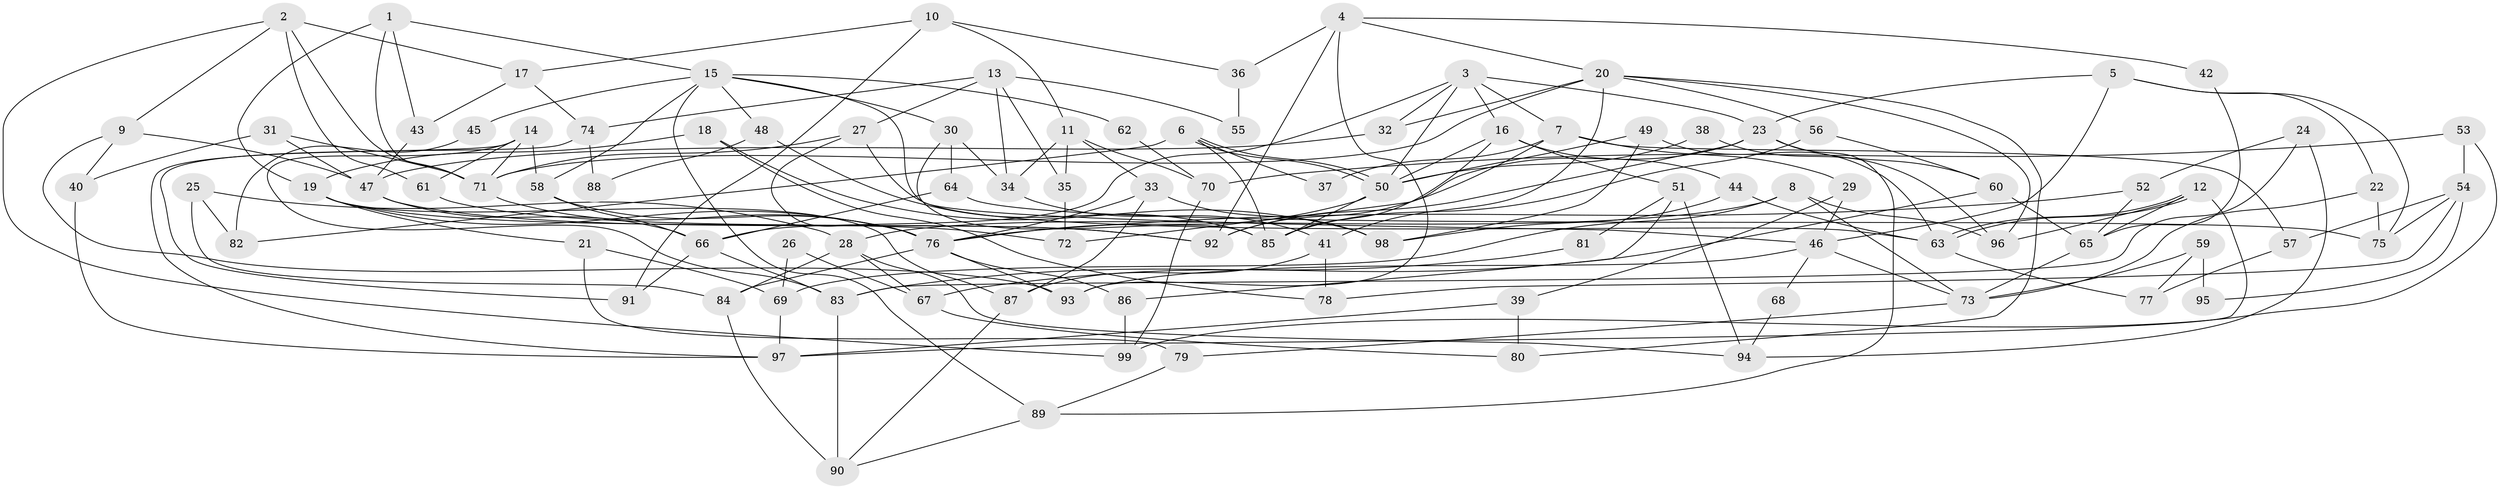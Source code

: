 // Generated by graph-tools (version 1.1) at 2025/14/03/09/25 04:14:55]
// undirected, 99 vertices, 198 edges
graph export_dot {
graph [start="1"]
  node [color=gray90,style=filled];
  1;
  2;
  3;
  4;
  5;
  6;
  7;
  8;
  9;
  10;
  11;
  12;
  13;
  14;
  15;
  16;
  17;
  18;
  19;
  20;
  21;
  22;
  23;
  24;
  25;
  26;
  27;
  28;
  29;
  30;
  31;
  32;
  33;
  34;
  35;
  36;
  37;
  38;
  39;
  40;
  41;
  42;
  43;
  44;
  45;
  46;
  47;
  48;
  49;
  50;
  51;
  52;
  53;
  54;
  55;
  56;
  57;
  58;
  59;
  60;
  61;
  62;
  63;
  64;
  65;
  66;
  67;
  68;
  69;
  70;
  71;
  72;
  73;
  74;
  75;
  76;
  77;
  78;
  79;
  80;
  81;
  82;
  83;
  84;
  85;
  86;
  87;
  88;
  89;
  90;
  91;
  92;
  93;
  94;
  95;
  96;
  97;
  98;
  99;
  1 -- 71;
  1 -- 19;
  1 -- 15;
  1 -- 43;
  2 -- 9;
  2 -- 71;
  2 -- 17;
  2 -- 61;
  2 -- 99;
  3 -- 66;
  3 -- 50;
  3 -- 7;
  3 -- 16;
  3 -- 23;
  3 -- 32;
  4 -- 20;
  4 -- 93;
  4 -- 36;
  4 -- 42;
  4 -- 92;
  5 -- 46;
  5 -- 22;
  5 -- 23;
  5 -- 75;
  6 -- 50;
  6 -- 50;
  6 -- 85;
  6 -- 37;
  6 -- 82;
  7 -- 92;
  7 -- 29;
  7 -- 37;
  7 -- 57;
  8 -- 96;
  8 -- 69;
  8 -- 28;
  8 -- 73;
  9 -- 47;
  9 -- 93;
  9 -- 40;
  10 -- 17;
  10 -- 91;
  10 -- 11;
  10 -- 36;
  11 -- 34;
  11 -- 33;
  11 -- 35;
  11 -- 70;
  12 -- 63;
  12 -- 63;
  12 -- 97;
  12 -- 65;
  12 -- 96;
  13 -- 35;
  13 -- 34;
  13 -- 27;
  13 -- 55;
  13 -- 74;
  14 -- 61;
  14 -- 58;
  14 -- 71;
  14 -- 83;
  14 -- 97;
  15 -- 58;
  15 -- 30;
  15 -- 45;
  15 -- 46;
  15 -- 48;
  15 -- 62;
  15 -- 89;
  16 -- 50;
  16 -- 44;
  16 -- 51;
  16 -- 85;
  17 -- 43;
  17 -- 74;
  18 -- 98;
  18 -- 19;
  18 -- 78;
  19 -- 87;
  19 -- 76;
  19 -- 21;
  19 -- 72;
  20 -- 32;
  20 -- 71;
  20 -- 41;
  20 -- 56;
  20 -- 80;
  20 -- 96;
  21 -- 79;
  21 -- 69;
  22 -- 73;
  22 -- 75;
  23 -- 60;
  23 -- 72;
  23 -- 89;
  23 -- 92;
  24 -- 52;
  24 -- 83;
  24 -- 94;
  25 -- 84;
  25 -- 28;
  25 -- 82;
  26 -- 69;
  26 -- 67;
  27 -- 76;
  27 -- 63;
  27 -- 71;
  28 -- 84;
  28 -- 67;
  28 -- 94;
  29 -- 46;
  29 -- 39;
  30 -- 85;
  30 -- 34;
  30 -- 64;
  31 -- 71;
  31 -- 40;
  31 -- 47;
  32 -- 47;
  33 -- 98;
  33 -- 76;
  33 -- 87;
  34 -- 41;
  35 -- 72;
  36 -- 55;
  38 -- 50;
  38 -- 96;
  39 -- 80;
  39 -- 97;
  40 -- 97;
  41 -- 78;
  41 -- 87;
  42 -- 65;
  43 -- 47;
  44 -- 63;
  44 -- 98;
  45 -- 82;
  46 -- 73;
  46 -- 68;
  46 -- 93;
  47 -- 92;
  47 -- 66;
  48 -- 85;
  48 -- 88;
  49 -- 50;
  49 -- 63;
  49 -- 98;
  50 -- 76;
  50 -- 85;
  51 -- 94;
  51 -- 81;
  51 -- 86;
  52 -- 76;
  52 -- 65;
  53 -- 99;
  53 -- 70;
  53 -- 54;
  54 -- 75;
  54 -- 57;
  54 -- 78;
  54 -- 95;
  56 -- 85;
  56 -- 60;
  57 -- 77;
  58 -- 66;
  58 -- 76;
  59 -- 73;
  59 -- 77;
  59 -- 95;
  60 -- 65;
  60 -- 67;
  61 -- 92;
  62 -- 70;
  63 -- 77;
  64 -- 66;
  64 -- 75;
  65 -- 73;
  66 -- 83;
  66 -- 91;
  67 -- 80;
  68 -- 94;
  69 -- 97;
  70 -- 99;
  71 -- 76;
  73 -- 79;
  74 -- 88;
  74 -- 91;
  76 -- 84;
  76 -- 86;
  76 -- 93;
  79 -- 89;
  81 -- 83;
  83 -- 90;
  84 -- 90;
  86 -- 99;
  87 -- 90;
  89 -- 90;
}
